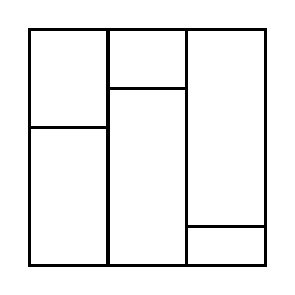 \begin{tikzpicture}[very thick, scale=.5]
    \draw (0,7/2) rectangle (2,6);
    \draw (0,0) rectangle (2,7/2);
    \draw (2,9/2) rectangle (4,6);
    \draw (2,0) rectangle (4,9/2);
    \draw (4,1) rectangle (6,6);
    \draw (4,0) rectangle (6,1);
\end{tikzpicture}
